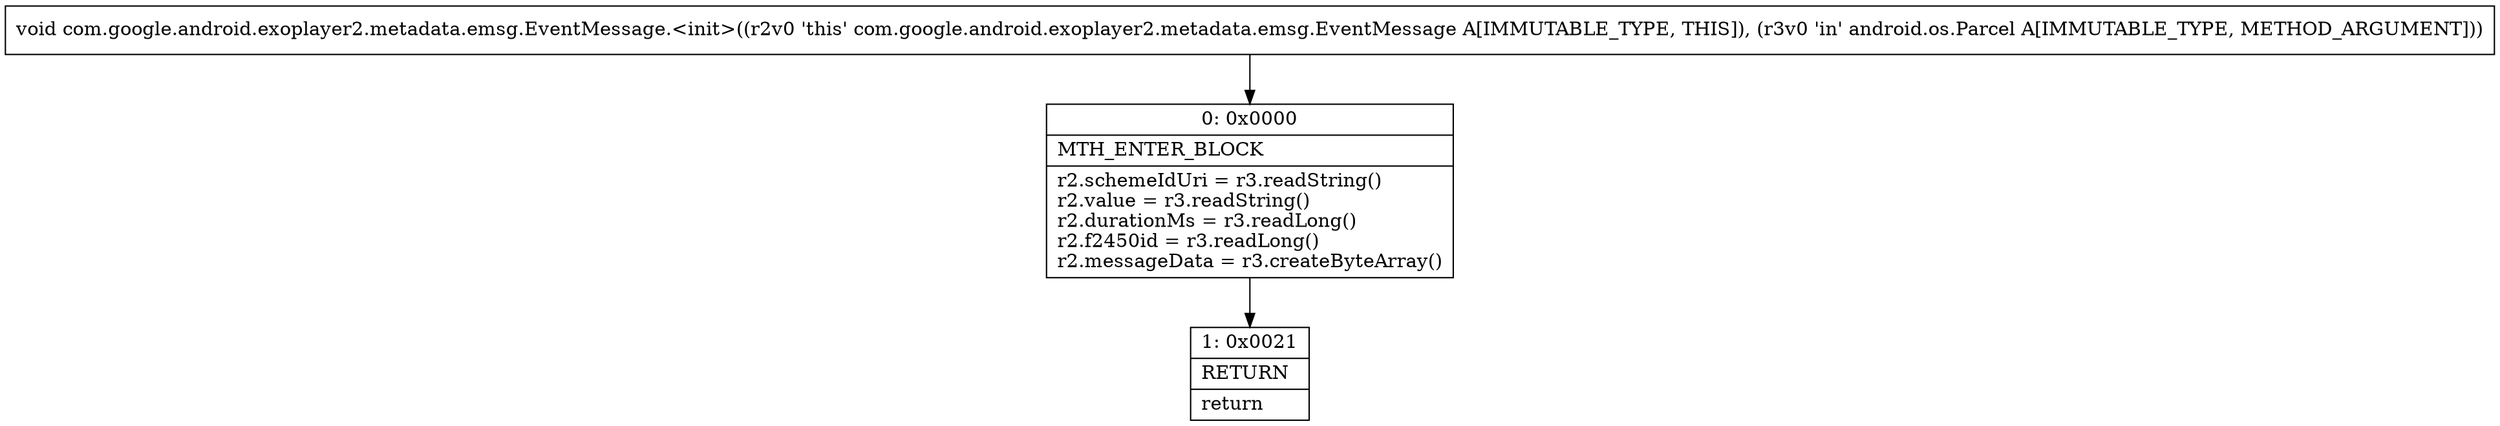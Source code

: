 digraph "CFG forcom.google.android.exoplayer2.metadata.emsg.EventMessage.\<init\>(Landroid\/os\/Parcel;)V" {
Node_0 [shape=record,label="{0\:\ 0x0000|MTH_ENTER_BLOCK\l|r2.schemeIdUri = r3.readString()\lr2.value = r3.readString()\lr2.durationMs = r3.readLong()\lr2.f2450id = r3.readLong()\lr2.messageData = r3.createByteArray()\l}"];
Node_1 [shape=record,label="{1\:\ 0x0021|RETURN\l|return\l}"];
MethodNode[shape=record,label="{void com.google.android.exoplayer2.metadata.emsg.EventMessage.\<init\>((r2v0 'this' com.google.android.exoplayer2.metadata.emsg.EventMessage A[IMMUTABLE_TYPE, THIS]), (r3v0 'in' android.os.Parcel A[IMMUTABLE_TYPE, METHOD_ARGUMENT])) }"];
MethodNode -> Node_0;
Node_0 -> Node_1;
}

